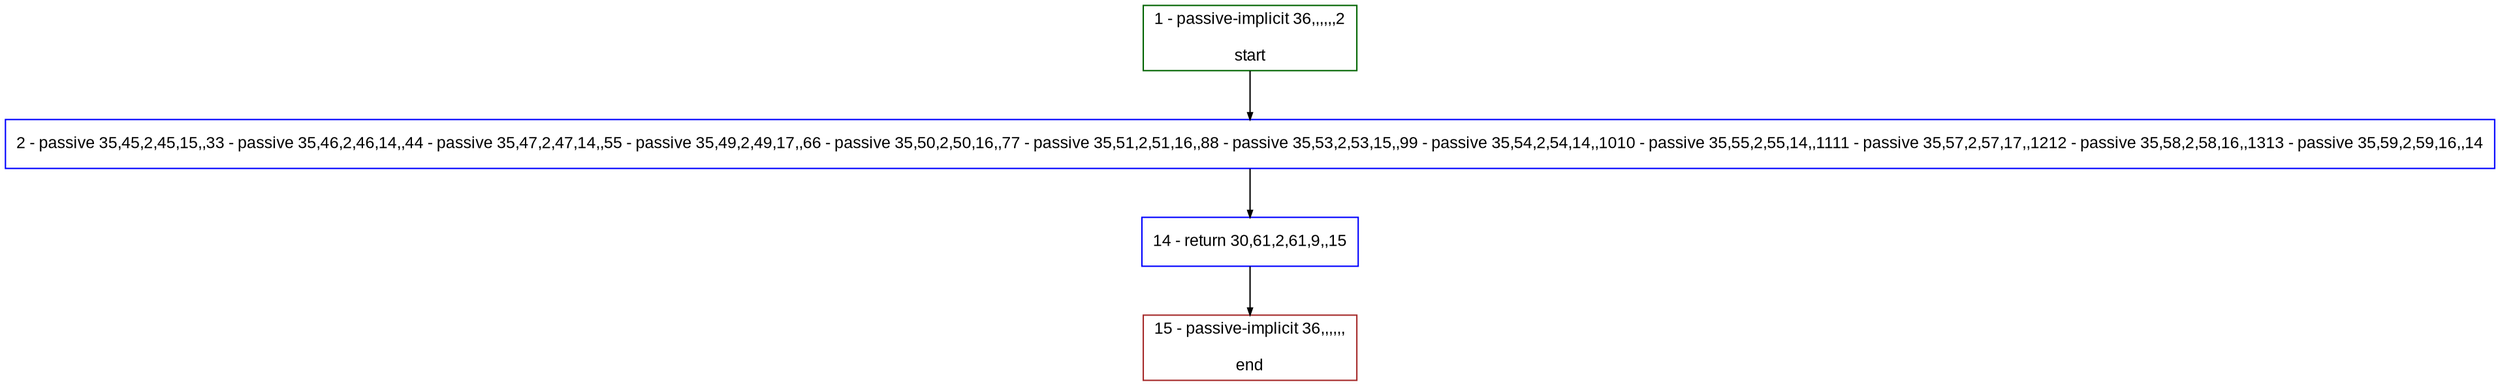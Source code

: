 digraph "" {
  graph [bgcolor="white", fillcolor="#FFFFCC", pack="true", packmode="clust", fontname="Arial", label="", fontsize="12", compound="true", style="rounded,filled"];
  node [node_initialized="no", fillcolor="white", fontname="Arial", label="", color="grey", fontsize="12", fixedsize="false", compound="true", shape="rectangle", style="filled"];
  edge [arrowtail="none", lhead="", fontcolor="black", fontname="Arial", label="", color="black", fontsize="12", arrowhead="normal", arrowsize="0.5", compound="true", ltail="", dir="forward"];
  __N1 [fillcolor="#ffffff", label="2 - passive 35,45,2,45,15,,33 - passive 35,46,2,46,14,,44 - passive 35,47,2,47,14,,55 - passive 35,49,2,49,17,,66 - passive 35,50,2,50,16,,77 - passive 35,51,2,51,16,,88 - passive 35,53,2,53,15,,99 - passive 35,54,2,54,14,,1010 - passive 35,55,2,55,14,,1111 - passive 35,57,2,57,17,,1212 - passive 35,58,2,58,16,,1313 - passive 35,59,2,59,16,,14", color="#0000ff", shape="box", style="filled"];
  __N2 [fillcolor="#ffffff", label="1 - passive-implicit 36,,,,,,2\n\nstart", color="#006400", shape="box", style="filled"];
  __N3 [fillcolor="#ffffff", label="14 - return 30,61,2,61,9,,15", color="#0000ff", shape="box", style="filled"];
  __N4 [fillcolor="#ffffff", label="15 - passive-implicit 36,,,,,,\n\nend", color="#a52a2a", shape="box", style="filled"];
  __N2 -> __N1 [arrowtail="none", color="#000000", label="", arrowhead="normal", dir="forward"];
  __N1 -> __N3 [arrowtail="none", color="#000000", label="", arrowhead="normal", dir="forward"];
  __N3 -> __N4 [arrowtail="none", color="#000000", label="", arrowhead="normal", dir="forward"];
}
